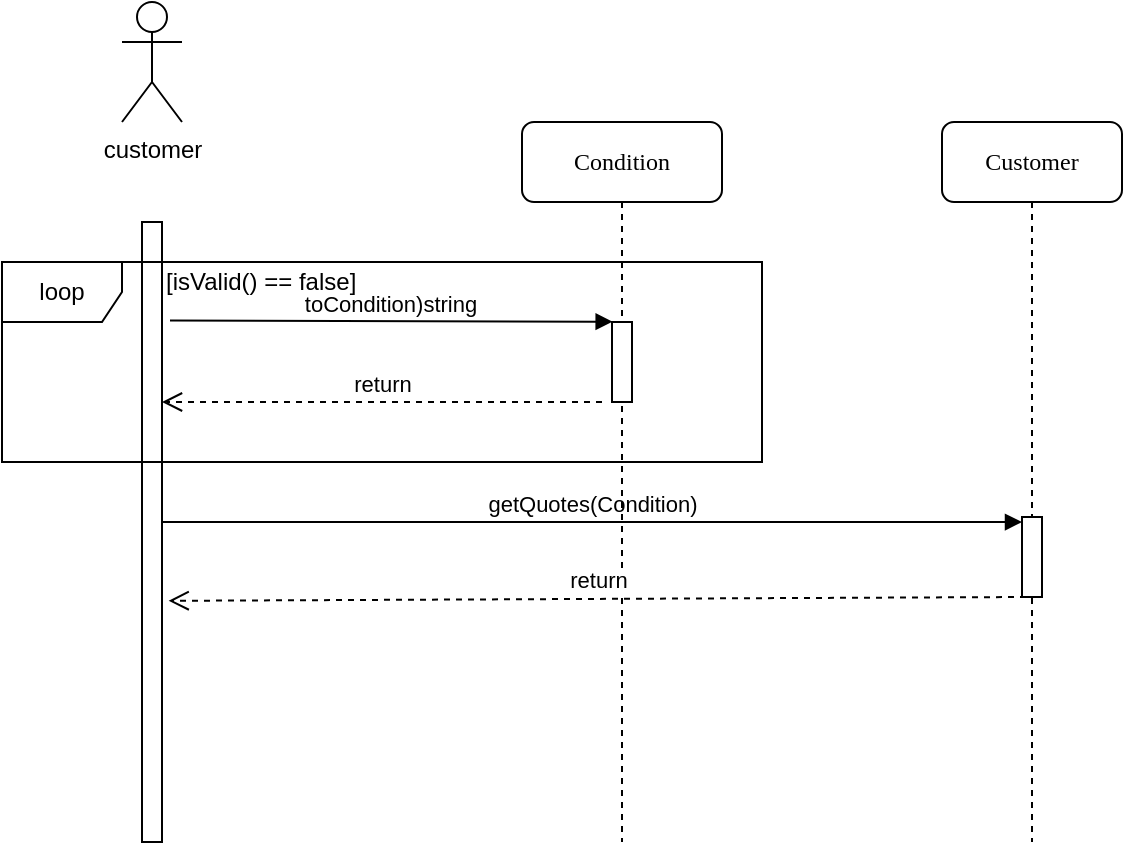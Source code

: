 <mxfile version="12.2.7" type="device" pages="3"><diagram name="Page-1" id="13e1069c-82ec-6db2-03f1-153e76fe0fe0"><mxGraphModel dx="2124" dy="572" grid="1" gridSize="10" guides="1" tooltips="1" connect="1" arrows="1" fold="1" page="1" pageScale="1" pageWidth="1100" pageHeight="850" background="#ffffff" math="0" shadow="0"><root><mxCell id="0"/><mxCell id="1" parent="0"/><mxCell id="7baba1c4bc27f4b0-2" value="Customer" style="shape=umlLifeline;perimeter=lifelinePerimeter;whiteSpace=wrap;html=1;container=1;collapsible=0;recursiveResize=0;outlineConnect=0;rounded=1;shadow=0;comic=0;labelBackgroundColor=none;strokeColor=#000000;strokeWidth=1;fillColor=#FFFFFF;fontFamily=Verdana;fontSize=12;fontColor=#000000;align=center;" parent="1" vertex="1"><mxGeometry x="450" y="80" width="90" height="360" as="geometry"/></mxCell><mxCell id="7baba1c4bc27f4b0-10" value="" style="html=1;points=[];perimeter=orthogonalPerimeter;rounded=0;shadow=0;comic=0;labelBackgroundColor=none;strokeColor=#000000;strokeWidth=1;fillColor=#FFFFFF;fontFamily=Verdana;fontSize=12;fontColor=#000000;align=center;" parent="7baba1c4bc27f4b0-2" vertex="1"><mxGeometry x="40" y="197.5" width="10" height="40" as="geometry"/></mxCell><mxCell id="-yf8go0a68ZmdKsVh9NN-1" value="customer" style="shape=umlActor;verticalLabelPosition=bottom;labelBackgroundColor=#ffffff;verticalAlign=top;html=1;outlineConnect=0;" parent="1" vertex="1"><mxGeometry x="40" y="20" width="30" height="60" as="geometry"/></mxCell><mxCell id="kIdBHokwgRo37Ht0odTh-1" value="" style="html=1;points=[];perimeter=orthogonalPerimeter;" parent="1" vertex="1"><mxGeometry x="50" y="130" width="10" height="310" as="geometry"/></mxCell><mxCell id="uBf5k3mf6_svfGf4N6Qj-1" value="toCondition)string" style="html=1;verticalAlign=bottom;endArrow=block;entryX=0.033;entryY=-0.004;entryDx=0;entryDy=0;entryPerimeter=0;exitX=1.4;exitY=0.159;exitDx=0;exitDy=0;exitPerimeter=0;" parent="1" source="kIdBHokwgRo37Ht0odTh-1" target="7baba1c4bc27f4b0-9" edge="1"><mxGeometry width="80" relative="1" as="geometry"><mxPoint x="60" y="160" as="sourcePoint"/><mxPoint x="140" y="160" as="targetPoint"/></mxGeometry></mxCell><mxCell id="uBf5k3mf6_svfGf4N6Qj-2" value="getQuotes(Condition)" style="html=1;verticalAlign=bottom;endArrow=block;entryX=0;entryY=0.063;entryDx=0;entryDy=0;entryPerimeter=0;" parent="1" target="7baba1c4bc27f4b0-10" edge="1"><mxGeometry width="80" relative="1" as="geometry"><mxPoint x="60" y="280" as="sourcePoint"/><mxPoint x="176" y="280" as="targetPoint"/></mxGeometry></mxCell><mxCell id="7baba1c4bc27f4b0-8" value="Condition" style="shape=umlLifeline;perimeter=lifelinePerimeter;whiteSpace=wrap;html=1;container=1;collapsible=0;recursiveResize=0;outlineConnect=0;rounded=1;shadow=0;comic=0;labelBackgroundColor=none;strokeColor=#000000;strokeWidth=1;fillColor=#FFFFFF;fontFamily=Verdana;fontSize=12;fontColor=#000000;align=center;" parent="1" vertex="1"><mxGeometry x="240" y="80" width="100" height="360" as="geometry"/></mxCell><mxCell id="7baba1c4bc27f4b0-9" value="" style="html=1;points=[];perimeter=orthogonalPerimeter;rounded=0;shadow=0;comic=0;labelBackgroundColor=none;strokeColor=#000000;strokeWidth=1;fillColor=#FFFFFF;fontFamily=Verdana;fontSize=12;fontColor=#000000;align=center;" parent="7baba1c4bc27f4b0-8" vertex="1"><mxGeometry x="45" y="100" width="10" height="40" as="geometry"/></mxCell><mxCell id="jhLgVS0ylb6caNjF8wgl-3" value="return" style="html=1;verticalAlign=bottom;endArrow=open;dashed=1;endSize=8;" parent="1" edge="1"><mxGeometry relative="1" as="geometry"><mxPoint x="280" y="220" as="sourcePoint"/><mxPoint x="60" y="220" as="targetPoint"/></mxGeometry></mxCell><mxCell id="uBf5k3mf6_svfGf4N6Qj-3" value="return" style="html=1;verticalAlign=bottom;endArrow=open;dashed=1;endSize=8;exitX=0.2;exitY=1;exitDx=0;exitDy=0;exitPerimeter=0;entryX=1.333;entryY=0.611;entryDx=0;entryDy=0;entryPerimeter=0;" parent="1" source="7baba1c4bc27f4b0-10" target="kIdBHokwgRo37Ht0odTh-1" edge="1"><mxGeometry relative="1" as="geometry"><mxPoint x="260" y="220" as="sourcePoint"/><mxPoint x="190" y="220" as="targetPoint"/></mxGeometry></mxCell><mxCell id="jhLgVS0ylb6caNjF8wgl-4" value="loop" style="shape=umlFrame;whiteSpace=wrap;html=1;" parent="1" vertex="1"><mxGeometry x="-20" y="150" width="380" height="100" as="geometry"/></mxCell><mxCell id="jhLgVS0ylb6caNjF8wgl-7" value="[isValid() == false]" style="text;html=1;resizable=0;points=[];autosize=1;align=left;verticalAlign=top;spacingTop=-4;" parent="1" vertex="1"><mxGeometry x="60" y="150" width="110" height="20" as="geometry"/></mxCell></root></mxGraphModel></diagram><diagram id="Umd8gp32eJ31KJhmAJoX" name="Page-2"><mxGraphModel dx="1024" dy="572" grid="1" gridSize="10" guides="1" tooltips="1" connect="1" arrows="1" fold="1" page="1" pageScale="1" pageWidth="827" pageHeight="1169" math="0" shadow="0"><root><mxCell id="yTZAu1W29XXAWNeBkurf-0"/><mxCell id="yTZAu1W29XXAWNeBkurf-1" parent="yTZAu1W29XXAWNeBkurf-0"/><mxCell id="yTZAu1W29XXAWNeBkurf-2" value="customer" style="shape=umlActor;verticalLabelPosition=bottom;labelBackgroundColor=#ffffff;verticalAlign=top;html=1;" parent="yTZAu1W29XXAWNeBkurf-1" vertex="1"><mxGeometry x="50" y="160" width="30" height="60" as="geometry"/></mxCell><mxCell id="YnaMXe4O487GlzYgH68Y-1" value="Booking" style="html=1;" parent="yTZAu1W29XXAWNeBkurf-1" vertex="1"><mxGeometry x="260" y="187.5" width="140" height="65" as="geometry"/></mxCell><mxCell id="YnaMXe4O487GlzYgH68Y-2" value="DeliveryService" style="html=1;" parent="yTZAu1W29XXAWNeBkurf-1" vertex="1"><mxGeometry x="260" y="20" width="140" height="60" as="geometry"/></mxCell><mxCell id="YnaMXe4O487GlzYgH68Y-3" value="" style="endArrow=none;html=1;entryX=0;entryY=0.75;entryDx=0;entryDy=0;exitX=1;exitY=1;exitDx=0;exitDy=0;exitPerimeter=0;" parent="yTZAu1W29XXAWNeBkurf-1" target="YnaMXe4O487GlzYgH68Y-1" edge="1" source="yTZAu1W29XXAWNeBkurf-2"><mxGeometry width="50" height="50" relative="1" as="geometry"><mxPoint x="50" y="120" as="sourcePoint"/><mxPoint x="220" y="190" as="targetPoint"/></mxGeometry></mxCell><mxCell id="YnaMXe4O487GlzYgH68Y-4" value="" style="endArrow=none;html=1;entryX=0.75;entryY=1;entryDx=0;entryDy=0;exitX=0.75;exitY=0;exitDx=0;exitDy=0;" parent="yTZAu1W29XXAWNeBkurf-1" source="YnaMXe4O487GlzYgH68Y-1" target="YnaMXe4O487GlzYgH68Y-2" edge="1"><mxGeometry width="50" height="50" relative="1" as="geometry"><mxPoint x="280" y="170" as="sourcePoint"/><mxPoint x="330" y="120" as="targetPoint"/></mxGeometry></mxCell><mxCell id="YnaMXe4O487GlzYgH68Y-5" value="provider" style="shape=umlActor;verticalLabelPosition=bottom;labelBackgroundColor=#ffffff;verticalAlign=top;html=1;outlineConnect=0;" parent="yTZAu1W29XXAWNeBkurf-1" vertex="1"><mxGeometry x="560" y="160" width="30" height="60" as="geometry"/></mxCell><mxCell id="YnaMXe4O487GlzYgH68Y-6" value="" style="endArrow=none;html=1;exitX=1;exitY=0.5;exitDx=0;exitDy=0;entryX=0;entryY=0.333;entryDx=0;entryDy=0;entryPerimeter=0;" parent="yTZAu1W29XXAWNeBkurf-1" source="YnaMXe4O487GlzYgH68Y-1" edge="1" target="YnaMXe4O487GlzYgH68Y-5"><mxGeometry width="50" height="50" relative="1" as="geometry"><mxPoint x="380" y="180" as="sourcePoint"/><mxPoint x="550" y="120" as="targetPoint"/></mxGeometry></mxCell><mxCell id="YnaMXe4O487GlzYgH68Y-7" value="" style="endArrow=none;html=1;entryX=0.005;entryY=0.003;entryDx=0;entryDy=0;entryPerimeter=0;exitX=1;exitY=0.333;exitDx=0;exitDy=0;exitPerimeter=0;" parent="yTZAu1W29XXAWNeBkurf-1" target="YnaMXe4O487GlzYgH68Y-1" edge="1" source="yTZAu1W29XXAWNeBkurf-2"><mxGeometry width="50" height="50" relative="1" as="geometry"><mxPoint x="90" y="70" as="sourcePoint"/><mxPoint x="160" y="100" as="targetPoint"/></mxGeometry></mxCell><mxCell id="YnaMXe4O487GlzYgH68Y-8" value="1: bookQuote(Collection&amp;lt;Quote&amp;gt;)" style="html=1;verticalAlign=bottom;endArrow=block;" parent="yTZAu1W29XXAWNeBkurf-1" edge="1"><mxGeometry y="-30" width="80" relative="1" as="geometry"><mxPoint x="100" y="240" as="sourcePoint"/><mxPoint x="240" y="250" as="targetPoint"/><mxPoint as="offset"/></mxGeometry></mxCell><mxCell id="YnaMXe4O487GlzYgH68Y-12" value="4.1: scheduleDelivery(Date,)" style="html=1;verticalAlign=bottom;endArrow=block;" parent="yTZAu1W29XXAWNeBkurf-1" edge="1"><mxGeometry x="-0.143" y="-70" width="80" relative="1" as="geometry"><mxPoint x="380" y="160" as="sourcePoint"/><mxPoint x="380" y="90" as="targetPoint"/><Array as="points"/><mxPoint as="offset"/></mxGeometry></mxCell><mxCell id="YnaMXe4O487GlzYgH68Y-15" value="3: printSummary(Customer, Bike, Date)" style="html=1;verticalAlign=bottom;endArrow=block;" parent="yTZAu1W29XXAWNeBkurf-1" edge="1"><mxGeometry x="0.146" y="-6" width="80" relative="1" as="geometry"><mxPoint x="250" y="180" as="sourcePoint"/><mxPoint x="110" y="170" as="targetPoint"/><mxPoint as="offset"/></mxGeometry></mxCell><mxCell id="YnaMXe4O487GlzYgH68Y-16" value="2: notifyProvider(BikeProvider, BikeId)" style="html=1;verticalAlign=bottom;endArrow=block;" parent="yTZAu1W29XXAWNeBkurf-1" edge="1"><mxGeometry x="0.054" y="-41" width="80" relative="1" as="geometry"><mxPoint x="430" y="230" as="sourcePoint"/><mxPoint x="550" y="210" as="targetPoint"/><mxPoint as="offset"/></mxGeometry></mxCell><mxCell id="74tF_pzX8a9BiKL037aF-3" value="4.2: updateStatus(Booking,String)" style="html=1;verticalAlign=bottom;endArrow=block;" parent="yTZAu1W29XXAWNeBkurf-1" edge="1"><mxGeometry x="-0.714" y="-60" width="80" relative="1" as="geometry"><mxPoint x="280" y="100" as="sourcePoint"/><mxPoint x="280" y="170" as="targetPoint"/><mxPoint as="offset"/></mxGeometry></mxCell><mxCell id="seoJHt6U-ApQ1zFESaGq-1" value="" style="endArrow=none;html=1;entryX=0.25;entryY=1;entryDx=0;entryDy=0;exitX=0.25;exitY=0;exitDx=0;exitDy=0;" parent="yTZAu1W29XXAWNeBkurf-1" source="YnaMXe4O487GlzYgH68Y-1" target="YnaMXe4O487GlzYgH68Y-2" edge="1"><mxGeometry width="50" height="50" relative="1" as="geometry"><mxPoint x="280" y="180" as="sourcePoint"/><mxPoint x="330" y="130" as="targetPoint"/></mxGeometry></mxCell></root></mxGraphModel></diagram><diagram id="lj2f_su56BQ6Mlhae7jC" name="Page-3"><mxGraphModel dx="1024" dy="572" grid="1" gridSize="10" guides="1" tooltips="1" connect="1" arrows="1" fold="1" page="1" pageScale="1" pageWidth="827" pageHeight="1169" math="0" shadow="0"><root><mxCell id="EoG1kr6-wxlYVNPkRzxC-0"/><mxCell id="EoG1kr6-wxlYVNPkRzxC-1" parent="EoG1kr6-wxlYVNPkRzxC-0"/><mxCell id="EoG1kr6-wxlYVNPkRzxC-2" value="DeliveryService" style="shape=umlActor;verticalLabelPosition=bottom;labelBackgroundColor=#ffffff;verticalAlign=top;html=1;" parent="EoG1kr6-wxlYVNPkRzxC-1" vertex="1"><mxGeometry x="80" y="40" width="30" height="60" as="geometry"/></mxCell><mxCell id="EoG1kr6-wxlYVNPkRzxC-3" value="BikeProvider" style="html=1;" parent="EoG1kr6-wxlYVNPkRzxC-1" vertex="1"><mxGeometry x="55" y="200" width="145" height="80" as="geometry"/></mxCell><mxCell id="EoG1kr6-wxlYVNPkRzxC-4" value="Booking:" style="html=1;" parent="EoG1kr6-wxlYVNPkRzxC-1" vertex="1"><mxGeometry x="420" y="196" width="150" height="80" as="geometry"/></mxCell><mxCell id="EoG1kr6-wxlYVNPkRzxC-5" value="" style="line;strokeWidth=1;fillColor=none;align=left;verticalAlign=middle;spacingTop=-1;spacingLeft=3;spacingRight=3;rotatable=0;labelPosition=right;points=[];portConstraint=eastwest;" parent="EoG1kr6-wxlYVNPkRzxC-1" vertex="1"><mxGeometry x="200" y="236" width="220" height="8" as="geometry"/></mxCell><mxCell id="EoG1kr6-wxlYVNPkRzxC-7" value="" style="line;strokeWidth=2;direction=south;html=1;" parent="EoG1kr6-wxlYVNPkRzxC-1" vertex="1"><mxGeometry x="90" y="120" width="10" height="80" as="geometry"/></mxCell><mxCell id="EoG1kr6-wxlYVNPkRzxC-8" value="1.2: recordCollected(bikeId, BikeProvider)" style="html=1;verticalAlign=bottom;endArrow=block;" parent="EoG1kr6-wxlYVNPkRzxC-1" edge="1"><mxGeometry x="-0.143" y="10" width="80" relative="1" as="geometry"><mxPoint x="127" y="120" as="sourcePoint"/><mxPoint x="127" y="190" as="targetPoint"/><mxPoint as="offset"/></mxGeometry></mxCell><mxCell id="EoG1kr6-wxlYVNPkRzxC-9" value="2: updateStatus(Booking, String)" style="html=1;verticalAlign=bottom;endArrow=block;" parent="EoG1kr6-wxlYVNPkRzxC-1" edge="1"><mxGeometry x="1" y="-20" width="80" relative="1" as="geometry"><mxPoint x="210" y="260" as="sourcePoint"/><mxPoint x="300" y="260" as="targetPoint"/><mxPoint as="offset"/></mxGeometry></mxCell><mxCell id="KtOuI3PP4wKe87CiepA2-1" value="Bike:" style="strokeWidth=2;whiteSpace=wrap;html=1;" parent="EoG1kr6-wxlYVNPkRzxC-1" vertex="1"><mxGeometry x="338" y="60" width="150" height="70" as="geometry"/></mxCell><mxCell id="KtOuI3PP4wKe87CiepA2-5" value="1.1: recordCollected(bikeId, BikeProvider)" style="html=1;verticalAlign=bottom;endArrow=block;" parent="EoG1kr6-wxlYVNPkRzxC-1" edge="1"><mxGeometry width="80" relative="1" as="geometry"><mxPoint x="130" y="80" as="sourcePoint"/><mxPoint x="330" y="80" as="targetPoint"/></mxGeometry></mxCell><mxCell id="KtOuI3PP4wKe87CiepA2-6" value="" style="line;strokeWidth=1;fillColor=none;align=left;verticalAlign=middle;spacingTop=-1;spacingLeft=3;spacingRight=3;rotatable=0;labelPosition=right;points=[];portConstraint=eastwest;" parent="EoG1kr6-wxlYVNPkRzxC-1" vertex="1"><mxGeometry x="118" y="90" width="220" height="8" as="geometry"/></mxCell></root></mxGraphModel></diagram></mxfile>